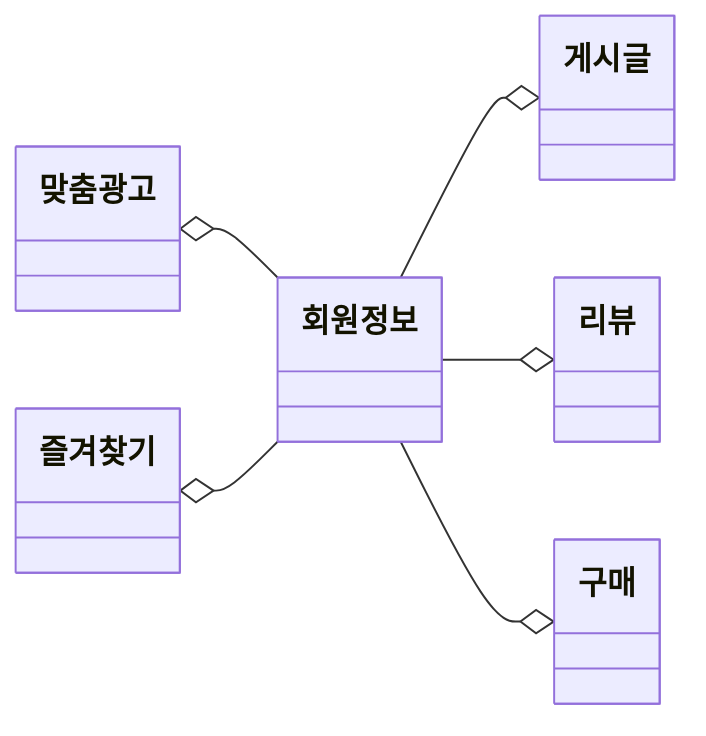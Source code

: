 classDiagram
    direction LR
    회원정보 --o 게시글
    회원정보 --o 리뷰
    회원정보 --o 구매
    맞춤광고 o-- 회원정보
    즐겨찾기 o-- 회원정보